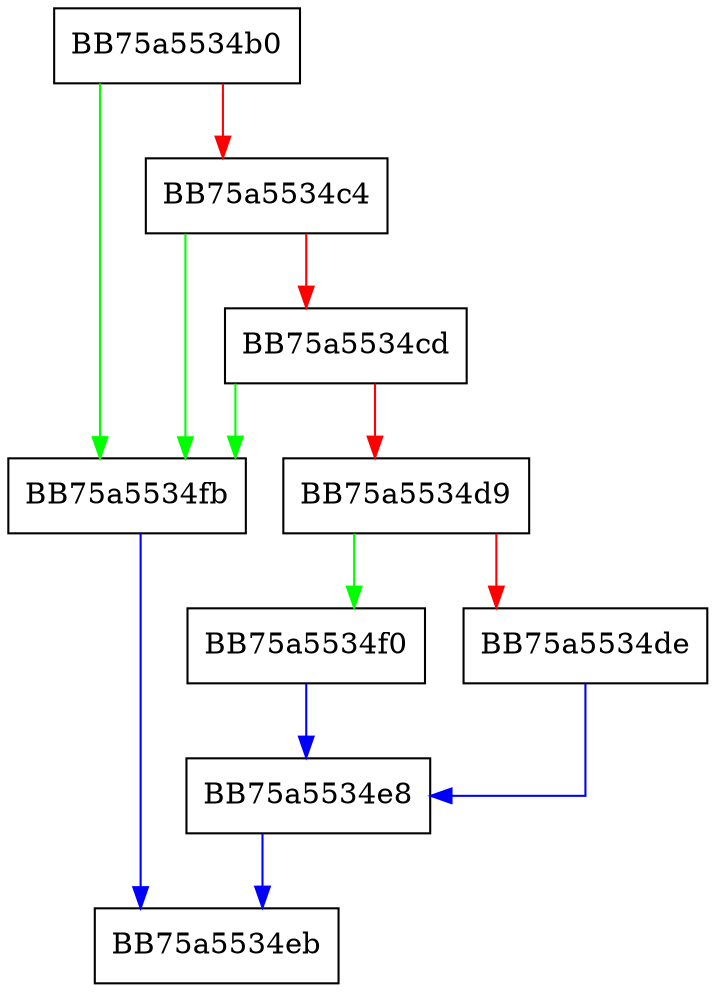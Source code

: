 digraph IsLower {
  node [shape="box"];
  graph [splines=ortho];
  BB75a5534b0 -> BB75a5534fb [color="green"];
  BB75a5534b0 -> BB75a5534c4 [color="red"];
  BB75a5534c4 -> BB75a5534fb [color="green"];
  BB75a5534c4 -> BB75a5534cd [color="red"];
  BB75a5534cd -> BB75a5534fb [color="green"];
  BB75a5534cd -> BB75a5534d9 [color="red"];
  BB75a5534d9 -> BB75a5534f0 [color="green"];
  BB75a5534d9 -> BB75a5534de [color="red"];
  BB75a5534de -> BB75a5534e8 [color="blue"];
  BB75a5534e8 -> BB75a5534eb [color="blue"];
  BB75a5534f0 -> BB75a5534e8 [color="blue"];
  BB75a5534fb -> BB75a5534eb [color="blue"];
}